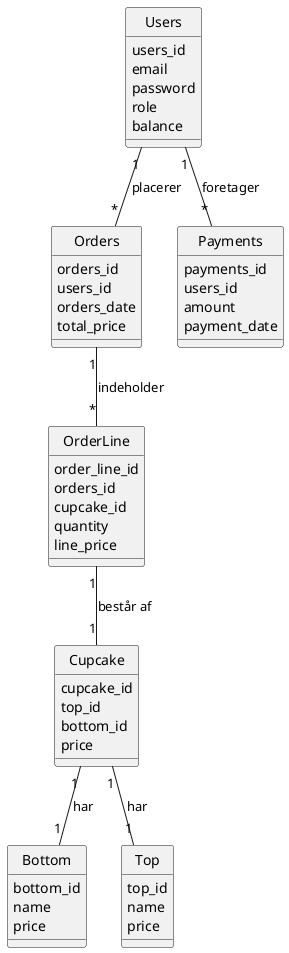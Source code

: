 @startuml

hide circle

class Users {
  users_id
  email
  password
  role
  balance
}

class Orders {
  orders_id
  users_id
  orders_date
  total_price
}

class OrderLine {
  order_line_id
  orders_id
  cupcake_id
  quantity
  line_price
}

class Cupcake {
  cupcake_id
  top_id
  bottom_id
  price
}

class Bottom {
  bottom_id
  name
  price
}

class Top {
  top_id
  name
  price
}

class Payments {
  payments_id
  users_id
  amount
  payment_date
}

Users "1" -- "*" Orders : placerer
Orders "1" -- "*" OrderLine : indeholder
OrderLine "1" -- "1" Cupcake : består af
Cupcake "1" -- "1" Bottom : har
Cupcake "1" -- "1" Top : har
Users "1" -- "*" Payments : foretager

@enduml
